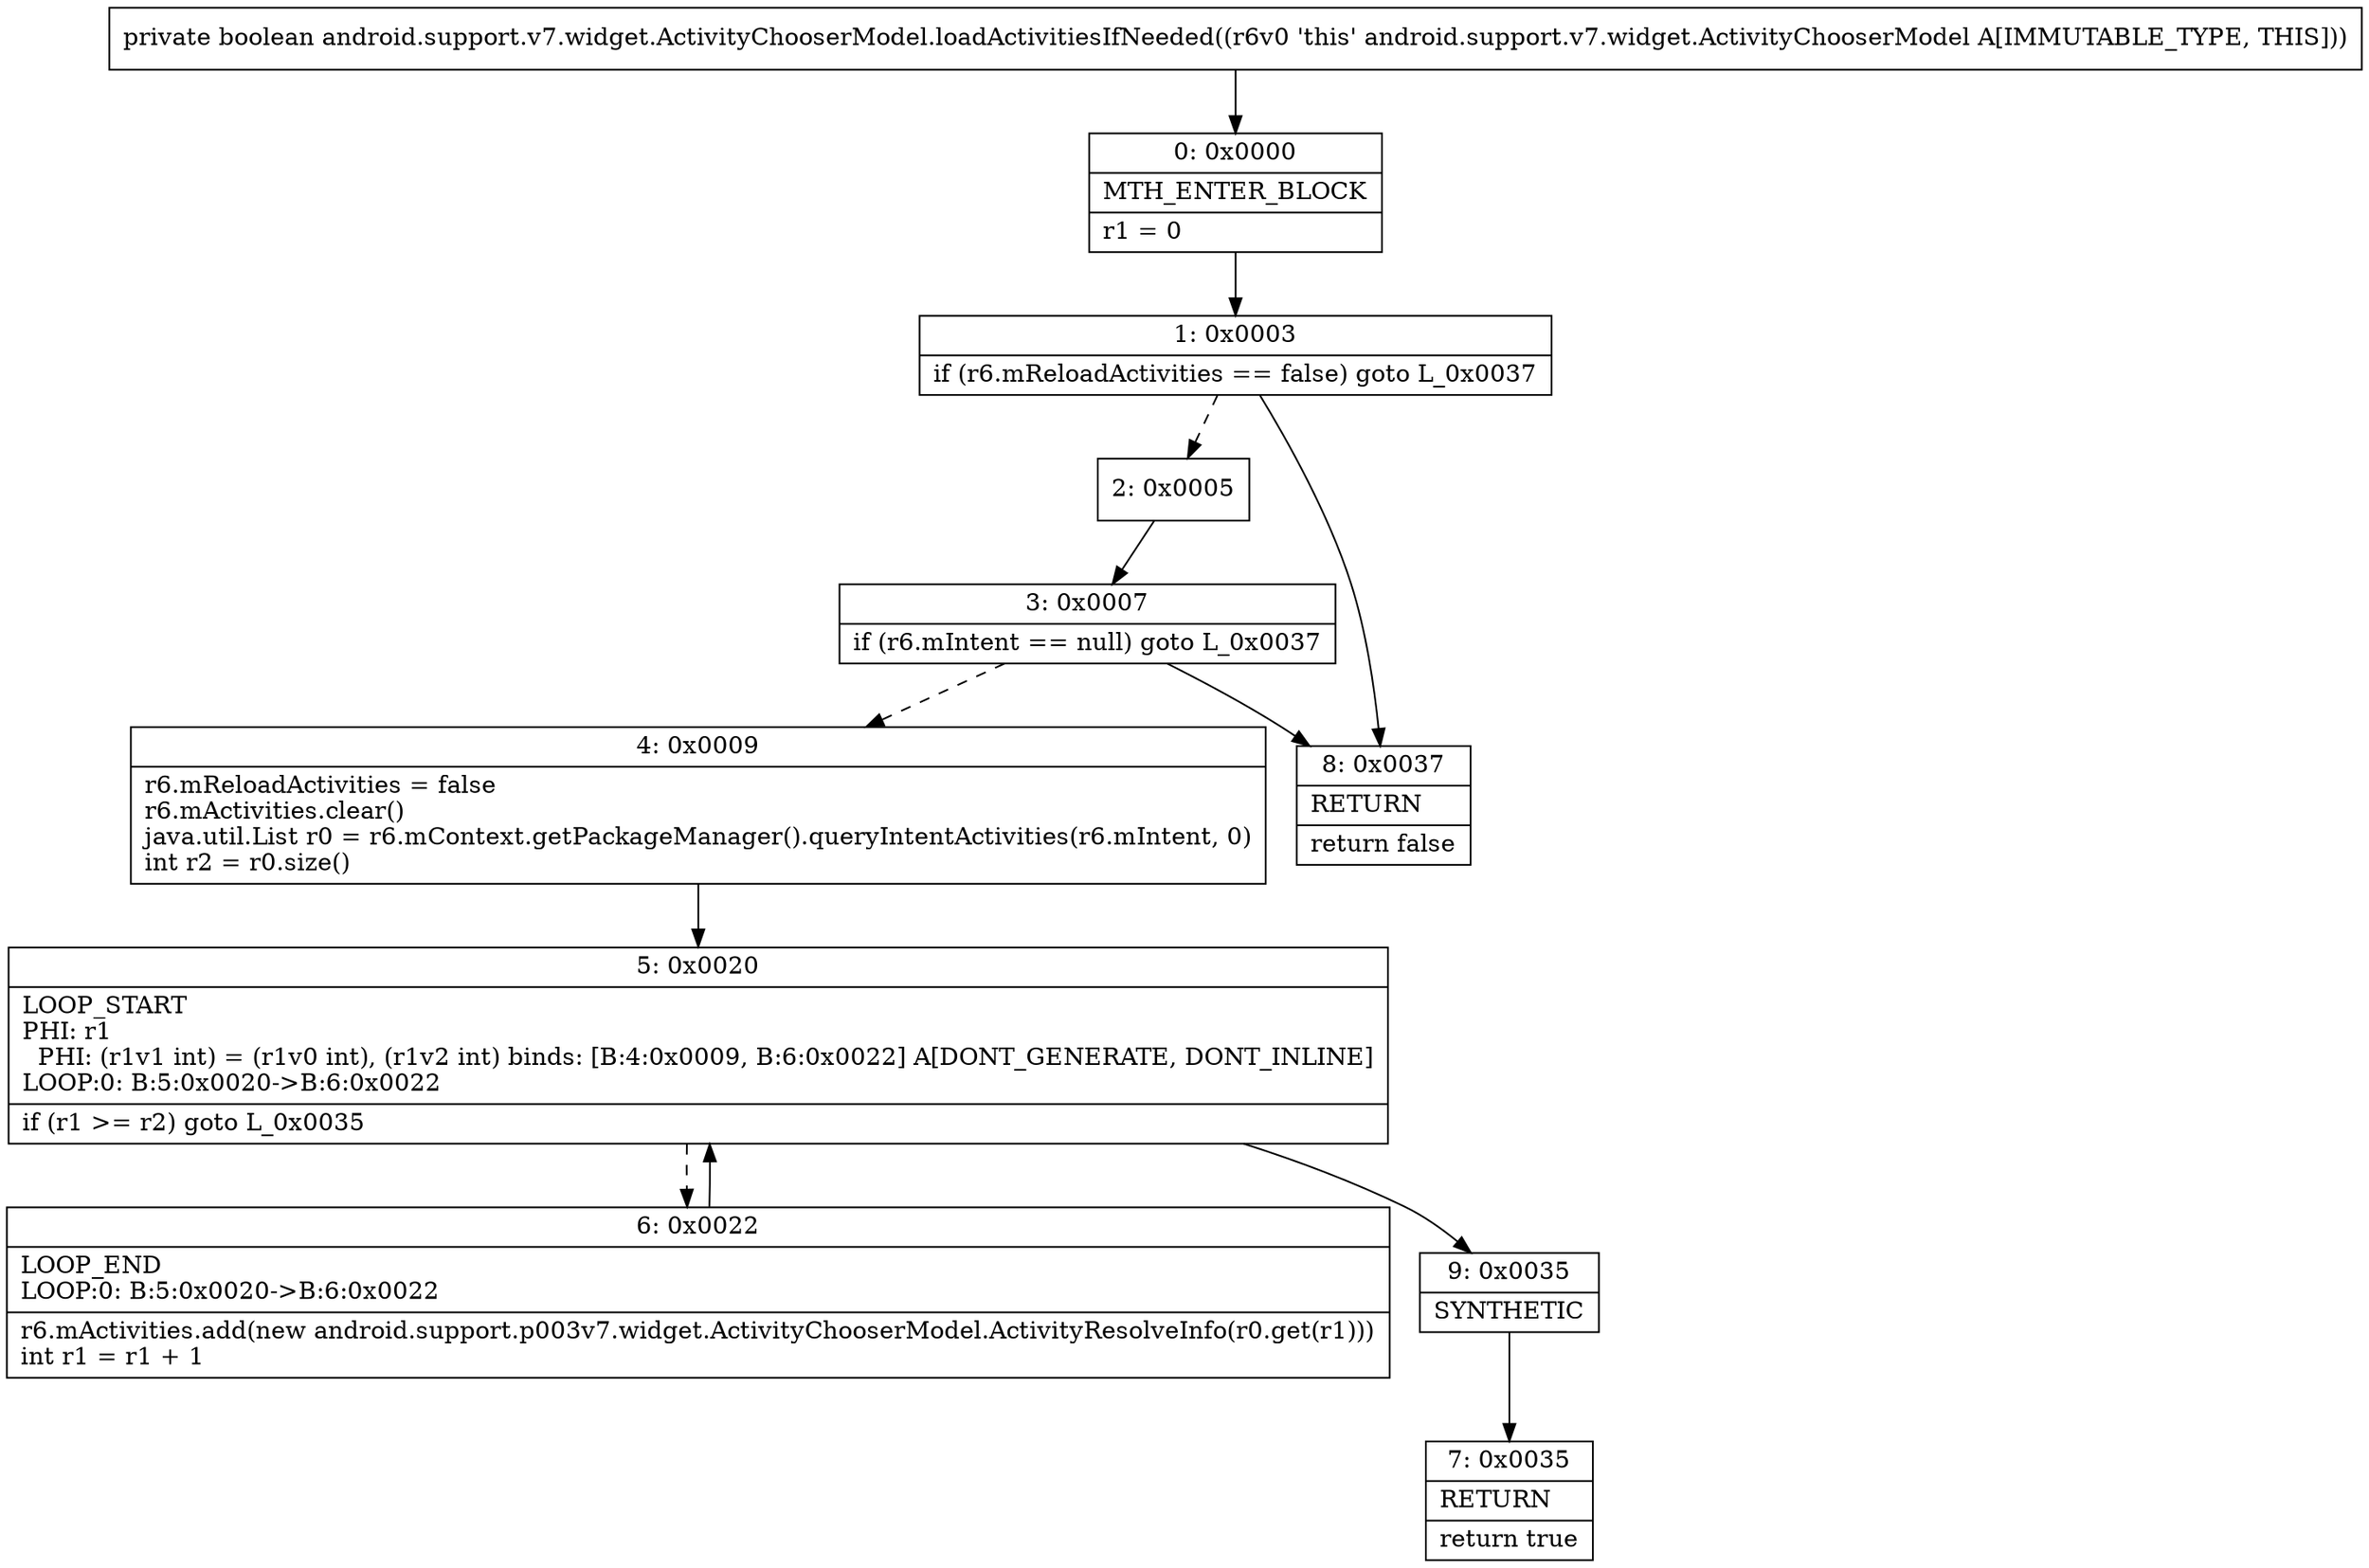 digraph "CFG forandroid.support.v7.widget.ActivityChooserModel.loadActivitiesIfNeeded()Z" {
Node_0 [shape=record,label="{0\:\ 0x0000|MTH_ENTER_BLOCK\l|r1 = 0\l}"];
Node_1 [shape=record,label="{1\:\ 0x0003|if (r6.mReloadActivities == false) goto L_0x0037\l}"];
Node_2 [shape=record,label="{2\:\ 0x0005}"];
Node_3 [shape=record,label="{3\:\ 0x0007|if (r6.mIntent == null) goto L_0x0037\l}"];
Node_4 [shape=record,label="{4\:\ 0x0009|r6.mReloadActivities = false\lr6.mActivities.clear()\ljava.util.List r0 = r6.mContext.getPackageManager().queryIntentActivities(r6.mIntent, 0)\lint r2 = r0.size()\l}"];
Node_5 [shape=record,label="{5\:\ 0x0020|LOOP_START\lPHI: r1 \l  PHI: (r1v1 int) = (r1v0 int), (r1v2 int) binds: [B:4:0x0009, B:6:0x0022] A[DONT_GENERATE, DONT_INLINE]\lLOOP:0: B:5:0x0020\-\>B:6:0x0022\l|if (r1 \>= r2) goto L_0x0035\l}"];
Node_6 [shape=record,label="{6\:\ 0x0022|LOOP_END\lLOOP:0: B:5:0x0020\-\>B:6:0x0022\l|r6.mActivities.add(new android.support.p003v7.widget.ActivityChooserModel.ActivityResolveInfo(r0.get(r1)))\lint r1 = r1 + 1\l}"];
Node_7 [shape=record,label="{7\:\ 0x0035|RETURN\l|return true\l}"];
Node_8 [shape=record,label="{8\:\ 0x0037|RETURN\l|return false\l}"];
Node_9 [shape=record,label="{9\:\ 0x0035|SYNTHETIC\l}"];
MethodNode[shape=record,label="{private boolean android.support.v7.widget.ActivityChooserModel.loadActivitiesIfNeeded((r6v0 'this' android.support.v7.widget.ActivityChooserModel A[IMMUTABLE_TYPE, THIS])) }"];
MethodNode -> Node_0;
Node_0 -> Node_1;
Node_1 -> Node_2[style=dashed];
Node_1 -> Node_8;
Node_2 -> Node_3;
Node_3 -> Node_4[style=dashed];
Node_3 -> Node_8;
Node_4 -> Node_5;
Node_5 -> Node_6[style=dashed];
Node_5 -> Node_9;
Node_6 -> Node_5;
Node_9 -> Node_7;
}

